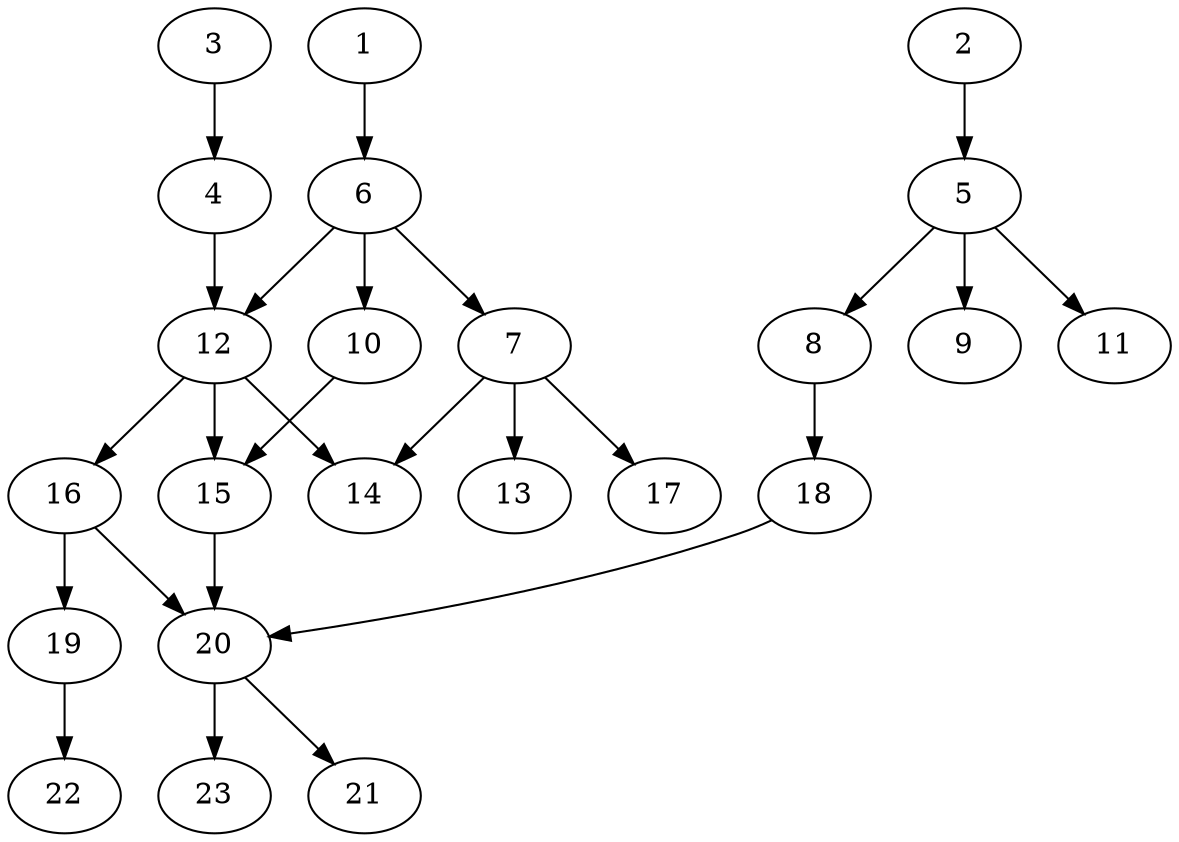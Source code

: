 // DAG (tier=2-normal, mode=data, n=23, ccr=0.427, fat=0.537, density=0.456, regular=0.408, jump=0.199, mindata=2097152, maxdata=16777216)
// DAG automatically generated by daggen at Sun Aug 24 16:33:34 2025
// /home/ermia/Project/Environments/daggen/bin/daggen --dot --ccr 0.427 --fat 0.537 --regular 0.408 --density 0.456 --jump 0.199 --mindata 2097152 --maxdata 16777216 -n 23 
digraph G {
  1 [size="3355986069253613", alpha="0.01", expect_size="1677993034626806"]
  1 -> 6 [size ="92797096951808"]
  2 [size="17616266230606331904", alpha="0.02", expect_size="8808133115303165952"]
  2 -> 5 [size ="54162565890048"]
  3 [size="9516741736765278", alpha="0.01", expect_size="4758370868382639"]
  3 -> 4 [size ="157858872164352"]
  4 [size="2561084236161626", alpha="0.06", expect_size="1280542118080813"]
  4 -> 12 [size ="46129165107200"]
  5 [size="817169601321238528000", alpha="0.11", expect_size="408584800660619264000"]
  5 -> 8 [size ="699248358195200"]
  5 -> 9 [size ="699248358195200"]
  5 -> 11 [size ="699248358195200"]
  6 [size="100327508254019248", alpha="0.17", expect_size="50163754127009624"]
  6 -> 7 [size ="192067456204800"]
  6 -> 10 [size ="192067456204800"]
  6 -> 12 [size ="192067456204800"]
  7 [size="79721973299804110848", alpha="0.17", expect_size="39860986649902055424"]
  7 -> 13 [size ="148186513539072"]
  7 -> 14 [size ="148186513539072"]
  7 -> 17 [size ="148186513539072"]
  8 [size="262134358429936480", alpha="0.08", expect_size="131067179214968240"]
  8 -> 18 [size ="345102266400768"]
  9 [size="1492012036961865728", alpha="0.14", expect_size="746006018480932864"]
  10 [size="27263485059619288", alpha="0.15", expect_size="13631742529809644"]
  10 -> 15 [size ="948778618060800"]
  11 [size="879169384356369920", alpha="0.06", expect_size="439584692178184960"]
  12 [size="883768591834144640", alpha="0.04", expect_size="441884295917072320"]
  12 -> 14 [size ="1262723413311488"]
  12 -> 15 [size ="1262723413311488"]
  12 -> 16 [size ="1262723413311488"]
  13 [size="93431213088919280", alpha="0.05", expect_size="46715606544459640"]
  14 [size="493898539132985600", alpha="0.12", expect_size="246949269566492800"]
  15 [size="2490396954042063388672", alpha="0.02", expect_size="1245198477021031694336"]
  15 -> 20 [size ="1469836534218752"]
  16 [size="528344863111321920", alpha="0.19", expect_size="264172431555660960"]
  16 -> 19 [size ="306333920264192"]
  16 -> 20 [size ="306333920264192"]
  17 [size="112014159405244192", alpha="0.10", expect_size="56007079702622096"]
  18 [size="9828745597466800", alpha="0.12", expect_size="4914372798733400"]
  18 -> 20 [size ="306029841612800"]
  19 [size="265683022935593320448", alpha="0.00", expect_size="132841511467796660224"]
  19 -> 22 [size ="330622589468672"]
  20 [size="6561891532633536", alpha="0.05", expect_size="3280945766316768"]
  20 -> 21 [size ="170776489623552"]
  20 -> 23 [size ="170776489623552"]
  21 [size="125081295257656944", alpha="0.08", expect_size="62540647628828472"]
  22 [size="204442922292049792", alpha="0.18", expect_size="102221461146024896"]
  23 [size="2030807428711077376", alpha="0.20", expect_size="1015403714355538688"]
}